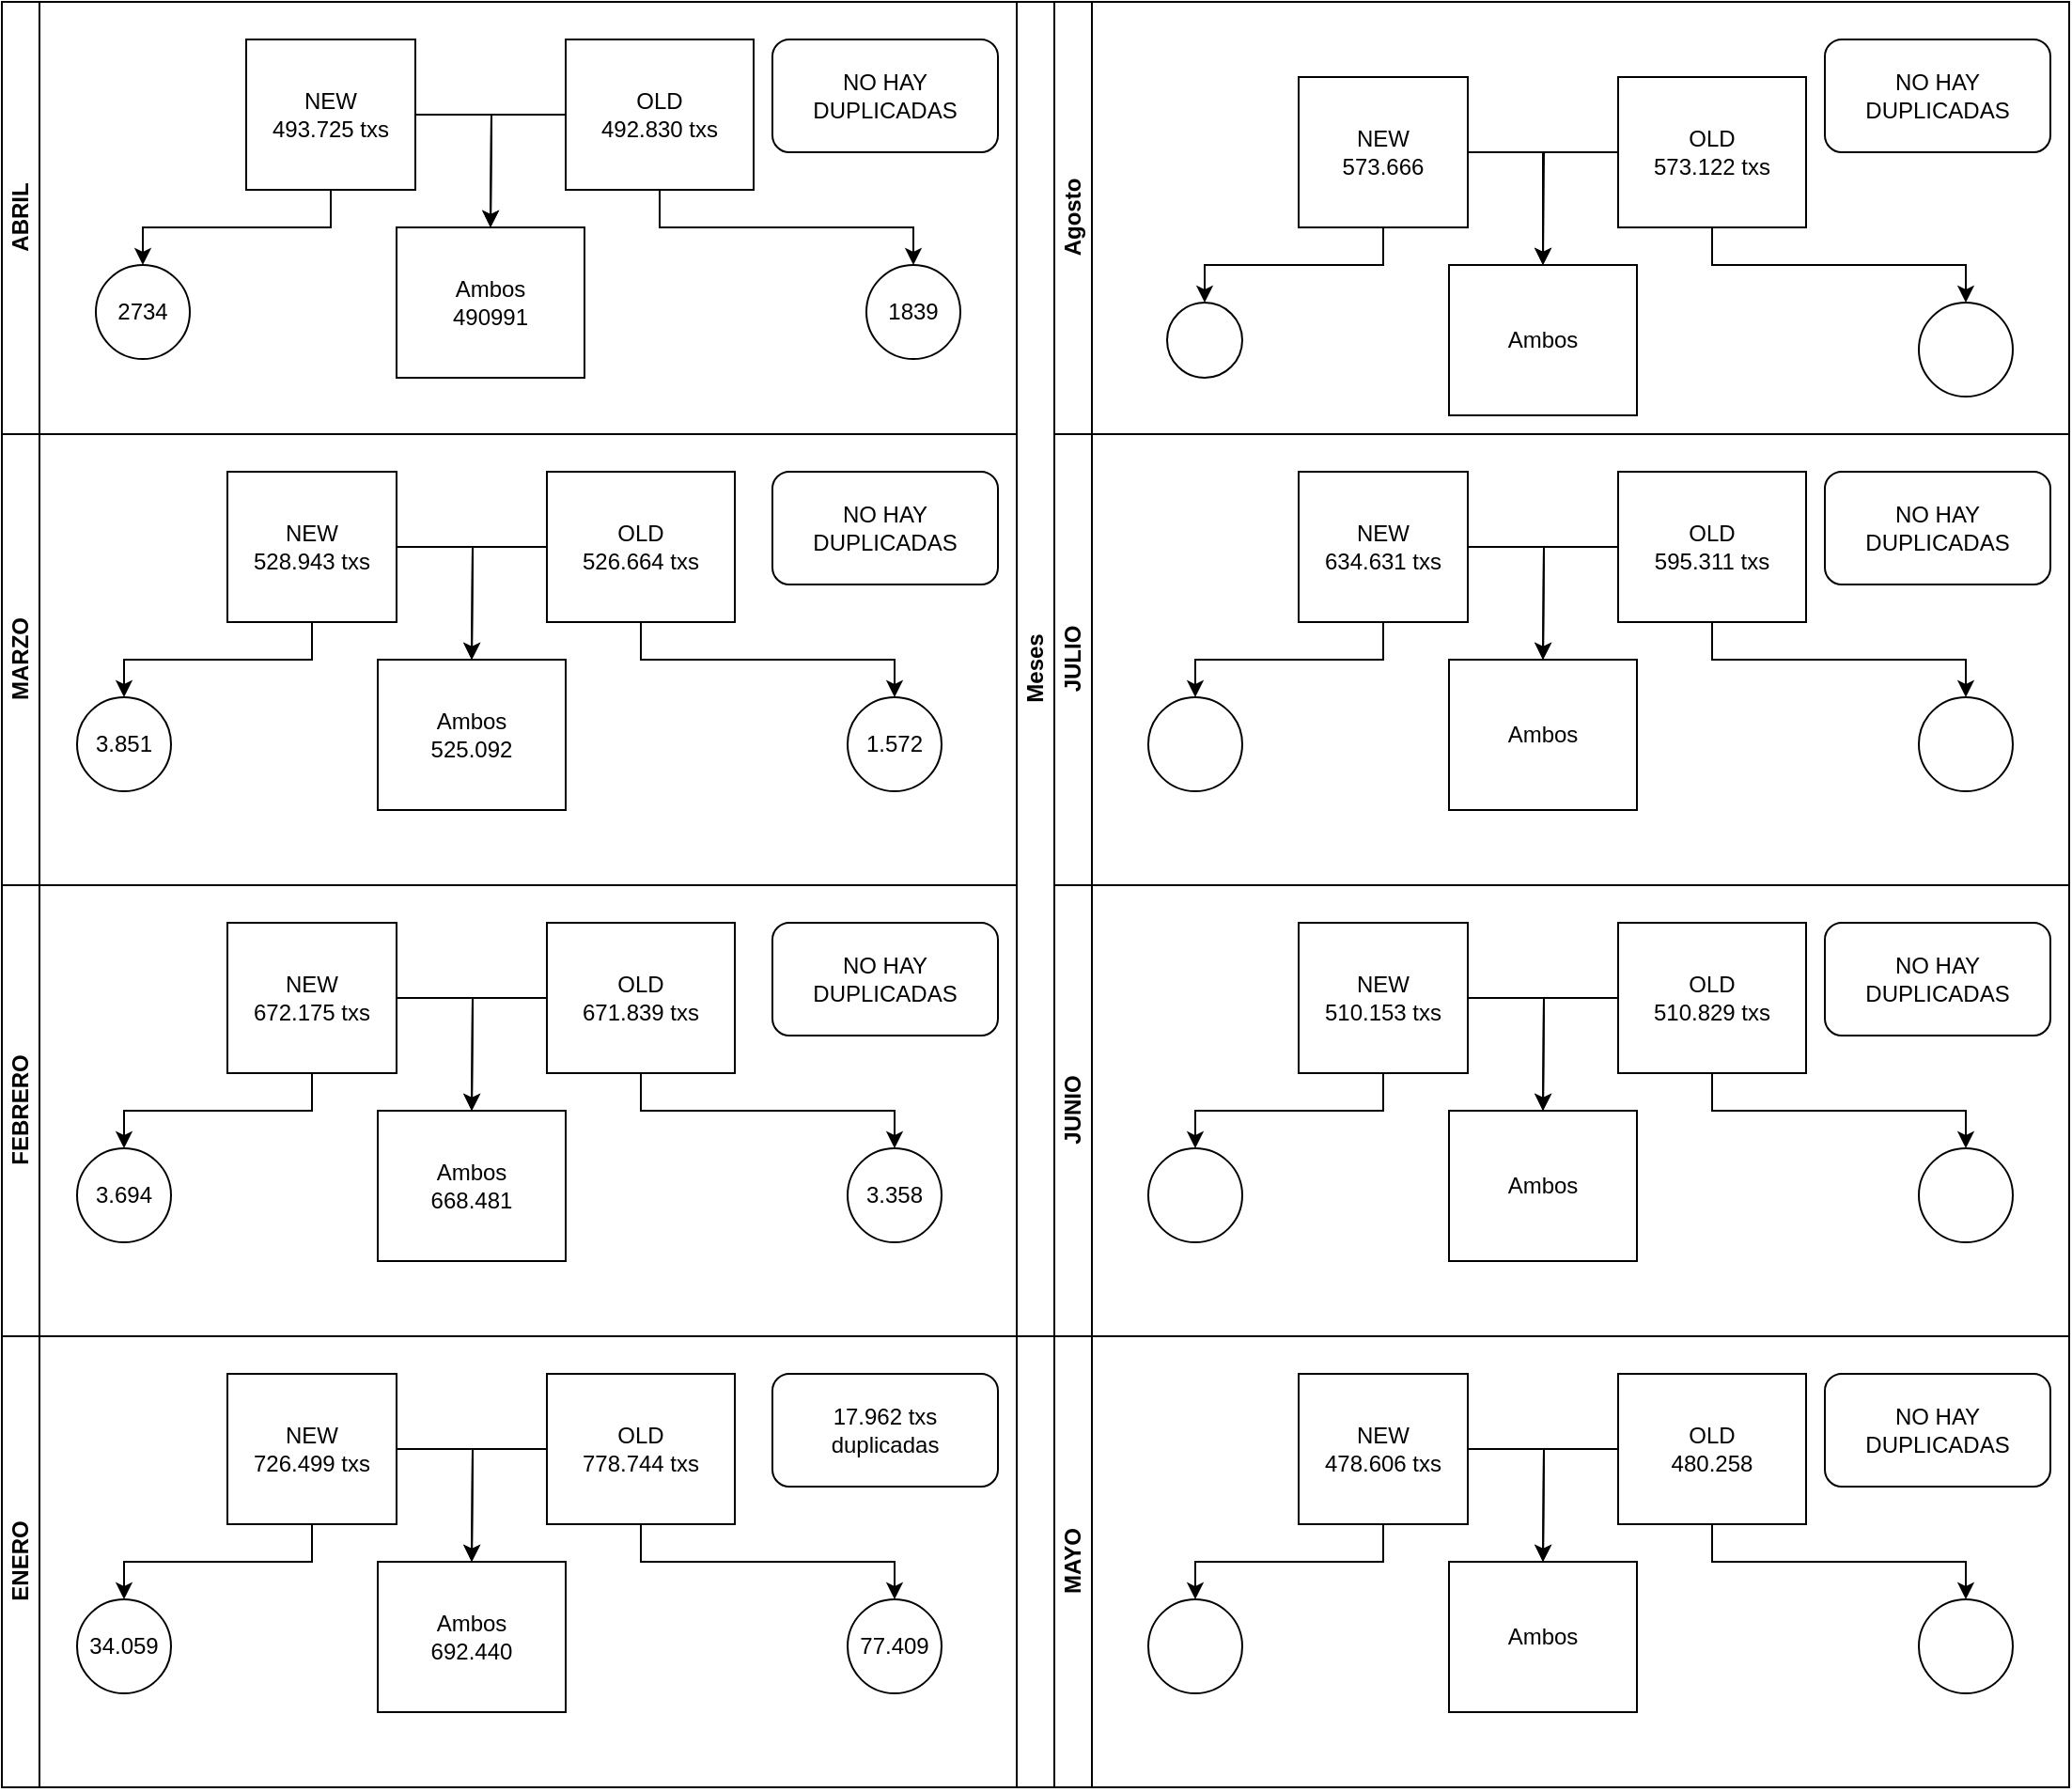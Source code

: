 <mxfile version="21.7.2" type="github">
  <diagram id="prtHgNgQTEPvFCAcTncT" name="Page-1">
    <mxGraphModel dx="1509" dy="320" grid="1" gridSize="10" guides="1" tooltips="1" connect="1" arrows="1" fold="1" page="1" pageScale="1" pageWidth="827" pageHeight="1169" math="0" shadow="0">
      <root>
        <mxCell id="0" />
        <mxCell id="1" parent="0" />
        <mxCell id="dNxyNK7c78bLwvsdeMH5-19" value="Meses" style="swimlane;html=1;childLayout=stackLayout;resizeParent=1;resizeParentMax=0;horizontal=0;startSize=20;horizontalStack=0;" parent="1" vertex="1">
          <mxGeometry x="120" y="130" width="560" height="710" as="geometry" />
        </mxCell>
        <mxCell id="dNxyNK7c78bLwvsdeMH5-20" value="Agosto" style="swimlane;html=1;startSize=20;horizontal=0;" parent="dNxyNK7c78bLwvsdeMH5-19" vertex="1">
          <mxGeometry x="20" width="540" height="230" as="geometry">
            <mxRectangle x="20" width="430" height="30" as="alternateBounds" />
          </mxGeometry>
        </mxCell>
        <mxCell id="dNxyNK7c78bLwvsdeMH5-23" value="" style="ellipse;whiteSpace=wrap;html=1;" parent="dNxyNK7c78bLwvsdeMH5-20" vertex="1">
          <mxGeometry x="60" y="160" width="40" height="40" as="geometry" />
        </mxCell>
        <mxCell id="cmb3pofcOGrc_Z4E56Mk-3" style="edgeStyle=orthogonalEdgeStyle;rounded=0;orthogonalLoop=1;jettySize=auto;html=1;exitX=0.5;exitY=1;exitDx=0;exitDy=0;entryX=0.5;entryY=0;entryDx=0;entryDy=0;" edge="1" parent="dNxyNK7c78bLwvsdeMH5-20" source="dNxyNK7c78bLwvsdeMH5-24" target="dNxyNK7c78bLwvsdeMH5-23">
          <mxGeometry relative="1" as="geometry" />
        </mxCell>
        <mxCell id="cmb3pofcOGrc_Z4E56Mk-10" style="edgeStyle=orthogonalEdgeStyle;rounded=0;orthogonalLoop=1;jettySize=auto;html=1;exitX=1;exitY=0.5;exitDx=0;exitDy=0;entryX=0.5;entryY=0;entryDx=0;entryDy=0;" edge="1" parent="dNxyNK7c78bLwvsdeMH5-20" source="dNxyNK7c78bLwvsdeMH5-24" target="cmb3pofcOGrc_Z4E56Mk-6">
          <mxGeometry relative="1" as="geometry" />
        </mxCell>
        <mxCell id="dNxyNK7c78bLwvsdeMH5-24" value="NEW&lt;br&gt;573.666" style="rounded=0;whiteSpace=wrap;html=1;fontFamily=Helvetica;fontSize=12;fontColor=#000000;align=center;" parent="dNxyNK7c78bLwvsdeMH5-20" vertex="1">
          <mxGeometry x="130" y="40" width="90" height="80" as="geometry" />
        </mxCell>
        <mxCell id="cmb3pofcOGrc_Z4E56Mk-5" style="edgeStyle=orthogonalEdgeStyle;rounded=0;orthogonalLoop=1;jettySize=auto;html=1;exitX=0.5;exitY=1;exitDx=0;exitDy=0;entryX=0.5;entryY=0;entryDx=0;entryDy=0;" edge="1" parent="dNxyNK7c78bLwvsdeMH5-20" source="dNxyNK7c78bLwvsdeMH5-30" target="dNxyNK7c78bLwvsdeMH5-32">
          <mxGeometry relative="1" as="geometry" />
        </mxCell>
        <mxCell id="cmb3pofcOGrc_Z4E56Mk-11" style="edgeStyle=orthogonalEdgeStyle;rounded=0;orthogonalLoop=1;jettySize=auto;html=1;exitX=0;exitY=0.5;exitDx=0;exitDy=0;" edge="1" parent="dNxyNK7c78bLwvsdeMH5-20" source="dNxyNK7c78bLwvsdeMH5-30">
          <mxGeometry relative="1" as="geometry">
            <mxPoint x="260" y="140" as="targetPoint" />
          </mxGeometry>
        </mxCell>
        <mxCell id="dNxyNK7c78bLwvsdeMH5-30" value="OLD&lt;br&gt;573.122&amp;nbsp;txs" style="rounded=0;whiteSpace=wrap;html=1;fontFamily=Helvetica;fontSize=12;fontColor=#000000;align=center;" parent="dNxyNK7c78bLwvsdeMH5-20" vertex="1">
          <mxGeometry x="300" y="40" width="100" height="80" as="geometry" />
        </mxCell>
        <mxCell id="dNxyNK7c78bLwvsdeMH5-32" value="" style="ellipse;whiteSpace=wrap;html=1;" parent="dNxyNK7c78bLwvsdeMH5-20" vertex="1">
          <mxGeometry x="460" y="160" width="50" height="50" as="geometry" />
        </mxCell>
        <mxCell id="cmb3pofcOGrc_Z4E56Mk-6" value="Ambos&lt;br&gt;" style="rounded=0;whiteSpace=wrap;html=1;fontFamily=Helvetica;fontSize=12;fontColor=#000000;align=center;" vertex="1" parent="dNxyNK7c78bLwvsdeMH5-20">
          <mxGeometry x="210" y="140" width="100" height="80" as="geometry" />
        </mxCell>
        <mxCell id="cmb3pofcOGrc_Z4E56Mk-22" value="NO HAY DUPLICADAS" style="rounded=1;whiteSpace=wrap;html=1;" vertex="1" parent="dNxyNK7c78bLwvsdeMH5-20">
          <mxGeometry x="410" y="20" width="120" height="60" as="geometry" />
        </mxCell>
        <mxCell id="dNxyNK7c78bLwvsdeMH5-21" value="JULIO&lt;br&gt;" style="swimlane;html=1;startSize=20;horizontal=0;" parent="dNxyNK7c78bLwvsdeMH5-19" vertex="1">
          <mxGeometry x="20" y="230" width="540" height="240" as="geometry" />
        </mxCell>
        <mxCell id="cmb3pofcOGrc_Z4E56Mk-13" value="" style="ellipse;whiteSpace=wrap;html=1;" vertex="1" parent="dNxyNK7c78bLwvsdeMH5-21">
          <mxGeometry x="50" y="140" width="50" height="50" as="geometry" />
        </mxCell>
        <mxCell id="cmb3pofcOGrc_Z4E56Mk-14" style="edgeStyle=orthogonalEdgeStyle;rounded=0;orthogonalLoop=1;jettySize=auto;html=1;exitX=0.5;exitY=1;exitDx=0;exitDy=0;entryX=0.5;entryY=0;entryDx=0;entryDy=0;" edge="1" source="cmb3pofcOGrc_Z4E56Mk-16" target="cmb3pofcOGrc_Z4E56Mk-13" parent="dNxyNK7c78bLwvsdeMH5-21">
          <mxGeometry relative="1" as="geometry" />
        </mxCell>
        <mxCell id="cmb3pofcOGrc_Z4E56Mk-15" style="edgeStyle=orthogonalEdgeStyle;rounded=0;orthogonalLoop=1;jettySize=auto;html=1;exitX=1;exitY=0.5;exitDx=0;exitDy=0;entryX=0.5;entryY=0;entryDx=0;entryDy=0;" edge="1" source="cmb3pofcOGrc_Z4E56Mk-16" parent="dNxyNK7c78bLwvsdeMH5-21">
          <mxGeometry relative="1" as="geometry">
            <mxPoint x="260" y="120" as="targetPoint" />
          </mxGeometry>
        </mxCell>
        <mxCell id="cmb3pofcOGrc_Z4E56Mk-16" value="NEW&lt;br&gt;634.631 txs" style="rounded=0;whiteSpace=wrap;html=1;fontFamily=Helvetica;fontSize=12;fontColor=#000000;align=center;" vertex="1" parent="dNxyNK7c78bLwvsdeMH5-21">
          <mxGeometry x="130" y="20" width="90" height="80" as="geometry" />
        </mxCell>
        <mxCell id="cmb3pofcOGrc_Z4E56Mk-18" style="edgeStyle=orthogonalEdgeStyle;rounded=0;orthogonalLoop=1;jettySize=auto;html=1;exitX=0;exitY=0.5;exitDx=0;exitDy=0;" edge="1" source="cmb3pofcOGrc_Z4E56Mk-19" parent="dNxyNK7c78bLwvsdeMH5-21">
          <mxGeometry relative="1" as="geometry">
            <mxPoint x="260" y="120" as="targetPoint" />
          </mxGeometry>
        </mxCell>
        <mxCell id="cmb3pofcOGrc_Z4E56Mk-19" value="OLD&lt;br&gt;595.311 txs" style="rounded=0;whiteSpace=wrap;html=1;fontFamily=Helvetica;fontSize=12;fontColor=#000000;align=center;" vertex="1" parent="dNxyNK7c78bLwvsdeMH5-21">
          <mxGeometry x="300" y="20" width="100" height="80" as="geometry" />
        </mxCell>
        <mxCell id="cmb3pofcOGrc_Z4E56Mk-20" value="" style="ellipse;whiteSpace=wrap;html=1;" vertex="1" parent="dNxyNK7c78bLwvsdeMH5-21">
          <mxGeometry x="460" y="140" width="50" height="50" as="geometry" />
        </mxCell>
        <mxCell id="cmb3pofcOGrc_Z4E56Mk-17" style="edgeStyle=orthogonalEdgeStyle;rounded=0;orthogonalLoop=1;jettySize=auto;html=1;exitX=0.5;exitY=1;exitDx=0;exitDy=0;entryX=0.5;entryY=0;entryDx=0;entryDy=0;" edge="1" source="cmb3pofcOGrc_Z4E56Mk-19" target="cmb3pofcOGrc_Z4E56Mk-20" parent="dNxyNK7c78bLwvsdeMH5-21">
          <mxGeometry relative="1" as="geometry" />
        </mxCell>
        <mxCell id="cmb3pofcOGrc_Z4E56Mk-23" value="NO HAY DUPLICADAS" style="rounded=1;whiteSpace=wrap;html=1;" vertex="1" parent="dNxyNK7c78bLwvsdeMH5-21">
          <mxGeometry x="410" y="20" width="120" height="60" as="geometry" />
        </mxCell>
        <mxCell id="cmb3pofcOGrc_Z4E56Mk-24" value="Ambos&lt;br&gt;" style="rounded=0;whiteSpace=wrap;html=1;fontFamily=Helvetica;fontSize=12;fontColor=#000000;align=center;" vertex="1" parent="dNxyNK7c78bLwvsdeMH5-21">
          <mxGeometry x="210" y="120" width="100" height="80" as="geometry" />
        </mxCell>
        <mxCell id="dNxyNK7c78bLwvsdeMH5-22" value="JUNIO" style="swimlane;html=1;startSize=20;horizontal=0;" parent="dNxyNK7c78bLwvsdeMH5-19" vertex="1">
          <mxGeometry x="20" y="470" width="540" height="240" as="geometry" />
        </mxCell>
        <mxCell id="cmb3pofcOGrc_Z4E56Mk-25" value="" style="ellipse;whiteSpace=wrap;html=1;" vertex="1" parent="dNxyNK7c78bLwvsdeMH5-22">
          <mxGeometry x="50" y="140" width="50" height="50" as="geometry" />
        </mxCell>
        <mxCell id="cmb3pofcOGrc_Z4E56Mk-26" style="edgeStyle=orthogonalEdgeStyle;rounded=0;orthogonalLoop=1;jettySize=auto;html=1;exitX=0.5;exitY=1;exitDx=0;exitDy=0;entryX=0.5;entryY=0;entryDx=0;entryDy=0;" edge="1" parent="dNxyNK7c78bLwvsdeMH5-22" source="cmb3pofcOGrc_Z4E56Mk-28" target="cmb3pofcOGrc_Z4E56Mk-25">
          <mxGeometry relative="1" as="geometry" />
        </mxCell>
        <mxCell id="cmb3pofcOGrc_Z4E56Mk-27" style="edgeStyle=orthogonalEdgeStyle;rounded=0;orthogonalLoop=1;jettySize=auto;html=1;exitX=1;exitY=0.5;exitDx=0;exitDy=0;entryX=0.5;entryY=0;entryDx=0;entryDy=0;" edge="1" parent="dNxyNK7c78bLwvsdeMH5-22" source="cmb3pofcOGrc_Z4E56Mk-28">
          <mxGeometry relative="1" as="geometry">
            <mxPoint x="260" y="120" as="targetPoint" />
          </mxGeometry>
        </mxCell>
        <mxCell id="cmb3pofcOGrc_Z4E56Mk-28" value="NEW&lt;br&gt;510.153 txs" style="rounded=0;whiteSpace=wrap;html=1;fontFamily=Helvetica;fontSize=12;fontColor=#000000;align=center;" vertex="1" parent="dNxyNK7c78bLwvsdeMH5-22">
          <mxGeometry x="130" y="20" width="90" height="80" as="geometry" />
        </mxCell>
        <mxCell id="cmb3pofcOGrc_Z4E56Mk-29" style="edgeStyle=orthogonalEdgeStyle;rounded=0;orthogonalLoop=1;jettySize=auto;html=1;exitX=0;exitY=0.5;exitDx=0;exitDy=0;" edge="1" parent="dNxyNK7c78bLwvsdeMH5-22" source="cmb3pofcOGrc_Z4E56Mk-30">
          <mxGeometry relative="1" as="geometry">
            <mxPoint x="260" y="120" as="targetPoint" />
          </mxGeometry>
        </mxCell>
        <mxCell id="cmb3pofcOGrc_Z4E56Mk-30" value="OLD&lt;br&gt;510.829 txs" style="rounded=0;whiteSpace=wrap;html=1;fontFamily=Helvetica;fontSize=12;fontColor=#000000;align=center;" vertex="1" parent="dNxyNK7c78bLwvsdeMH5-22">
          <mxGeometry x="300" y="20" width="100" height="80" as="geometry" />
        </mxCell>
        <mxCell id="cmb3pofcOGrc_Z4E56Mk-31" value="" style="ellipse;whiteSpace=wrap;html=1;" vertex="1" parent="dNxyNK7c78bLwvsdeMH5-22">
          <mxGeometry x="460" y="140" width="50" height="50" as="geometry" />
        </mxCell>
        <mxCell id="cmb3pofcOGrc_Z4E56Mk-32" style="edgeStyle=orthogonalEdgeStyle;rounded=0;orthogonalLoop=1;jettySize=auto;html=1;exitX=0.5;exitY=1;exitDx=0;exitDy=0;entryX=0.5;entryY=0;entryDx=0;entryDy=0;" edge="1" parent="dNxyNK7c78bLwvsdeMH5-22" source="cmb3pofcOGrc_Z4E56Mk-30" target="cmb3pofcOGrc_Z4E56Mk-31">
          <mxGeometry relative="1" as="geometry" />
        </mxCell>
        <mxCell id="cmb3pofcOGrc_Z4E56Mk-33" value="NO HAY DUPLICADAS" style="rounded=1;whiteSpace=wrap;html=1;" vertex="1" parent="dNxyNK7c78bLwvsdeMH5-22">
          <mxGeometry x="410" y="20" width="120" height="60" as="geometry" />
        </mxCell>
        <mxCell id="cmb3pofcOGrc_Z4E56Mk-34" value="Ambos&lt;br&gt;" style="rounded=0;whiteSpace=wrap;html=1;fontFamily=Helvetica;fontSize=12;fontColor=#000000;align=center;" vertex="1" parent="dNxyNK7c78bLwvsdeMH5-22">
          <mxGeometry x="210" y="120" width="100" height="80" as="geometry" />
        </mxCell>
        <mxCell id="cmb3pofcOGrc_Z4E56Mk-35" value="MAYO" style="swimlane;html=1;startSize=20;horizontal=0;" vertex="1" parent="1">
          <mxGeometry x="140" y="840" width="540" height="240" as="geometry" />
        </mxCell>
        <mxCell id="cmb3pofcOGrc_Z4E56Mk-36" value="" style="ellipse;whiteSpace=wrap;html=1;" vertex="1" parent="cmb3pofcOGrc_Z4E56Mk-35">
          <mxGeometry x="50" y="140" width="50" height="50" as="geometry" />
        </mxCell>
        <mxCell id="cmb3pofcOGrc_Z4E56Mk-37" style="edgeStyle=orthogonalEdgeStyle;rounded=0;orthogonalLoop=1;jettySize=auto;html=1;exitX=0.5;exitY=1;exitDx=0;exitDy=0;entryX=0.5;entryY=0;entryDx=0;entryDy=0;" edge="1" parent="cmb3pofcOGrc_Z4E56Mk-35" source="cmb3pofcOGrc_Z4E56Mk-39" target="cmb3pofcOGrc_Z4E56Mk-36">
          <mxGeometry relative="1" as="geometry" />
        </mxCell>
        <mxCell id="cmb3pofcOGrc_Z4E56Mk-38" style="edgeStyle=orthogonalEdgeStyle;rounded=0;orthogonalLoop=1;jettySize=auto;html=1;exitX=1;exitY=0.5;exitDx=0;exitDy=0;entryX=0.5;entryY=0;entryDx=0;entryDy=0;" edge="1" parent="cmb3pofcOGrc_Z4E56Mk-35" source="cmb3pofcOGrc_Z4E56Mk-39">
          <mxGeometry relative="1" as="geometry">
            <mxPoint x="260" y="120" as="targetPoint" />
          </mxGeometry>
        </mxCell>
        <mxCell id="cmb3pofcOGrc_Z4E56Mk-39" value="NEW&lt;br&gt;478.606 txs" style="rounded=0;whiteSpace=wrap;html=1;fontFamily=Helvetica;fontSize=12;fontColor=#000000;align=center;" vertex="1" parent="cmb3pofcOGrc_Z4E56Mk-35">
          <mxGeometry x="130" y="20" width="90" height="80" as="geometry" />
        </mxCell>
        <mxCell id="cmb3pofcOGrc_Z4E56Mk-40" style="edgeStyle=orthogonalEdgeStyle;rounded=0;orthogonalLoop=1;jettySize=auto;html=1;exitX=0;exitY=0.5;exitDx=0;exitDy=0;" edge="1" parent="cmb3pofcOGrc_Z4E56Mk-35" source="cmb3pofcOGrc_Z4E56Mk-41">
          <mxGeometry relative="1" as="geometry">
            <mxPoint x="260" y="120" as="targetPoint" />
          </mxGeometry>
        </mxCell>
        <mxCell id="cmb3pofcOGrc_Z4E56Mk-41" value="OLD&lt;br&gt;480.258" style="rounded=0;whiteSpace=wrap;html=1;fontFamily=Helvetica;fontSize=12;fontColor=#000000;align=center;" vertex="1" parent="cmb3pofcOGrc_Z4E56Mk-35">
          <mxGeometry x="300" y="20" width="100" height="80" as="geometry" />
        </mxCell>
        <mxCell id="cmb3pofcOGrc_Z4E56Mk-42" value="" style="ellipse;whiteSpace=wrap;html=1;" vertex="1" parent="cmb3pofcOGrc_Z4E56Mk-35">
          <mxGeometry x="460" y="140" width="50" height="50" as="geometry" />
        </mxCell>
        <mxCell id="cmb3pofcOGrc_Z4E56Mk-43" style="edgeStyle=orthogonalEdgeStyle;rounded=0;orthogonalLoop=1;jettySize=auto;html=1;exitX=0.5;exitY=1;exitDx=0;exitDy=0;entryX=0.5;entryY=0;entryDx=0;entryDy=0;" edge="1" parent="cmb3pofcOGrc_Z4E56Mk-35" source="cmb3pofcOGrc_Z4E56Mk-41" target="cmb3pofcOGrc_Z4E56Mk-42">
          <mxGeometry relative="1" as="geometry" />
        </mxCell>
        <mxCell id="cmb3pofcOGrc_Z4E56Mk-44" value="NO HAY DUPLICADAS" style="rounded=1;whiteSpace=wrap;html=1;" vertex="1" parent="cmb3pofcOGrc_Z4E56Mk-35">
          <mxGeometry x="410" y="20" width="120" height="60" as="geometry" />
        </mxCell>
        <mxCell id="cmb3pofcOGrc_Z4E56Mk-45" value="Ambos&lt;br&gt;" style="rounded=0;whiteSpace=wrap;html=1;fontFamily=Helvetica;fontSize=12;fontColor=#000000;align=center;" vertex="1" parent="cmb3pofcOGrc_Z4E56Mk-35">
          <mxGeometry x="210" y="120" width="100" height="80" as="geometry" />
        </mxCell>
        <mxCell id="cmb3pofcOGrc_Z4E56Mk-46" value="ABRIL" style="swimlane;html=1;startSize=20;horizontal=0;" vertex="1" parent="1">
          <mxGeometry x="-420" y="130" width="540" height="230" as="geometry" />
        </mxCell>
        <mxCell id="cmb3pofcOGrc_Z4E56Mk-47" value="2734" style="ellipse;whiteSpace=wrap;html=1;" vertex="1" parent="cmb3pofcOGrc_Z4E56Mk-46">
          <mxGeometry x="50" y="140" width="50" height="50" as="geometry" />
        </mxCell>
        <mxCell id="cmb3pofcOGrc_Z4E56Mk-48" style="edgeStyle=orthogonalEdgeStyle;rounded=0;orthogonalLoop=1;jettySize=auto;html=1;exitX=0.5;exitY=1;exitDx=0;exitDy=0;entryX=0.5;entryY=0;entryDx=0;entryDy=0;" edge="1" parent="cmb3pofcOGrc_Z4E56Mk-46" source="cmb3pofcOGrc_Z4E56Mk-50" target="cmb3pofcOGrc_Z4E56Mk-47">
          <mxGeometry relative="1" as="geometry" />
        </mxCell>
        <mxCell id="cmb3pofcOGrc_Z4E56Mk-49" style="edgeStyle=orthogonalEdgeStyle;rounded=0;orthogonalLoop=1;jettySize=auto;html=1;exitX=1;exitY=0.5;exitDx=0;exitDy=0;entryX=0.5;entryY=0;entryDx=0;entryDy=0;" edge="1" parent="cmb3pofcOGrc_Z4E56Mk-46" source="cmb3pofcOGrc_Z4E56Mk-50">
          <mxGeometry relative="1" as="geometry">
            <mxPoint x="260" y="120" as="targetPoint" />
          </mxGeometry>
        </mxCell>
        <mxCell id="cmb3pofcOGrc_Z4E56Mk-50" value="NEW&lt;br&gt;493.725 txs" style="rounded=0;whiteSpace=wrap;html=1;fontFamily=Helvetica;fontSize=12;fontColor=#000000;align=center;" vertex="1" parent="cmb3pofcOGrc_Z4E56Mk-46">
          <mxGeometry x="130" y="20" width="90" height="80" as="geometry" />
        </mxCell>
        <mxCell id="cmb3pofcOGrc_Z4E56Mk-51" style="edgeStyle=orthogonalEdgeStyle;rounded=0;orthogonalLoop=1;jettySize=auto;html=1;exitX=0;exitY=0.5;exitDx=0;exitDy=0;" edge="1" parent="cmb3pofcOGrc_Z4E56Mk-46" source="cmb3pofcOGrc_Z4E56Mk-52">
          <mxGeometry relative="1" as="geometry">
            <mxPoint x="260" y="120" as="targetPoint" />
          </mxGeometry>
        </mxCell>
        <mxCell id="cmb3pofcOGrc_Z4E56Mk-52" value="OLD&lt;br&gt;492.830 txs" style="rounded=0;whiteSpace=wrap;html=1;fontFamily=Helvetica;fontSize=12;fontColor=#000000;align=center;" vertex="1" parent="cmb3pofcOGrc_Z4E56Mk-46">
          <mxGeometry x="300" y="20" width="100" height="80" as="geometry" />
        </mxCell>
        <mxCell id="cmb3pofcOGrc_Z4E56Mk-53" value="1839" style="ellipse;whiteSpace=wrap;html=1;" vertex="1" parent="cmb3pofcOGrc_Z4E56Mk-46">
          <mxGeometry x="460" y="140" width="50" height="50" as="geometry" />
        </mxCell>
        <mxCell id="cmb3pofcOGrc_Z4E56Mk-54" style="edgeStyle=orthogonalEdgeStyle;rounded=0;orthogonalLoop=1;jettySize=auto;html=1;exitX=0.5;exitY=1;exitDx=0;exitDy=0;entryX=0.5;entryY=0;entryDx=0;entryDy=0;" edge="1" parent="cmb3pofcOGrc_Z4E56Mk-46" source="cmb3pofcOGrc_Z4E56Mk-52" target="cmb3pofcOGrc_Z4E56Mk-53">
          <mxGeometry relative="1" as="geometry" />
        </mxCell>
        <mxCell id="cmb3pofcOGrc_Z4E56Mk-55" value="NO HAY DUPLICADAS" style="rounded=1;whiteSpace=wrap;html=1;" vertex="1" parent="cmb3pofcOGrc_Z4E56Mk-46">
          <mxGeometry x="410" y="20" width="120" height="60" as="geometry" />
        </mxCell>
        <mxCell id="cmb3pofcOGrc_Z4E56Mk-56" value="Ambos&lt;br&gt;490991" style="rounded=0;whiteSpace=wrap;html=1;fontFamily=Helvetica;fontSize=12;fontColor=#000000;align=center;" vertex="1" parent="cmb3pofcOGrc_Z4E56Mk-46">
          <mxGeometry x="210" y="120" width="100" height="80" as="geometry" />
        </mxCell>
        <mxCell id="cmb3pofcOGrc_Z4E56Mk-57" value="MARZO" style="swimlane;html=1;startSize=20;horizontal=0;" vertex="1" parent="1">
          <mxGeometry x="-420" y="360" width="540" height="240" as="geometry">
            <mxRectangle x="-420" y="120" width="40" height="70" as="alternateBounds" />
          </mxGeometry>
        </mxCell>
        <mxCell id="cmb3pofcOGrc_Z4E56Mk-58" value="3.851" style="ellipse;whiteSpace=wrap;html=1;" vertex="1" parent="cmb3pofcOGrc_Z4E56Mk-57">
          <mxGeometry x="40" y="140" width="50" height="50" as="geometry" />
        </mxCell>
        <mxCell id="cmb3pofcOGrc_Z4E56Mk-59" style="edgeStyle=orthogonalEdgeStyle;rounded=0;orthogonalLoop=1;jettySize=auto;html=1;exitX=0.5;exitY=1;exitDx=0;exitDy=0;entryX=0.5;entryY=0;entryDx=0;entryDy=0;" edge="1" parent="cmb3pofcOGrc_Z4E56Mk-57" source="cmb3pofcOGrc_Z4E56Mk-61" target="cmb3pofcOGrc_Z4E56Mk-58">
          <mxGeometry relative="1" as="geometry" />
        </mxCell>
        <mxCell id="cmb3pofcOGrc_Z4E56Mk-60" style="edgeStyle=orthogonalEdgeStyle;rounded=0;orthogonalLoop=1;jettySize=auto;html=1;exitX=1;exitY=0.5;exitDx=0;exitDy=0;entryX=0.5;entryY=0;entryDx=0;entryDy=0;" edge="1" parent="cmb3pofcOGrc_Z4E56Mk-57" source="cmb3pofcOGrc_Z4E56Mk-61">
          <mxGeometry relative="1" as="geometry">
            <mxPoint x="250" y="120" as="targetPoint" />
          </mxGeometry>
        </mxCell>
        <mxCell id="cmb3pofcOGrc_Z4E56Mk-61" value="NEW&lt;br&gt;528.943 txs" style="rounded=0;whiteSpace=wrap;html=1;fontFamily=Helvetica;fontSize=12;fontColor=#000000;align=center;" vertex="1" parent="cmb3pofcOGrc_Z4E56Mk-57">
          <mxGeometry x="120" y="20" width="90" height="80" as="geometry" />
        </mxCell>
        <mxCell id="cmb3pofcOGrc_Z4E56Mk-62" style="edgeStyle=orthogonalEdgeStyle;rounded=0;orthogonalLoop=1;jettySize=auto;html=1;exitX=0;exitY=0.5;exitDx=0;exitDy=0;" edge="1" parent="cmb3pofcOGrc_Z4E56Mk-57" source="cmb3pofcOGrc_Z4E56Mk-63">
          <mxGeometry relative="1" as="geometry">
            <mxPoint x="250" y="120" as="targetPoint" />
          </mxGeometry>
        </mxCell>
        <mxCell id="cmb3pofcOGrc_Z4E56Mk-63" value="OLD&lt;br&gt;526.664 txs" style="rounded=0;whiteSpace=wrap;html=1;fontFamily=Helvetica;fontSize=12;fontColor=#000000;align=center;" vertex="1" parent="cmb3pofcOGrc_Z4E56Mk-57">
          <mxGeometry x="290" y="20" width="100" height="80" as="geometry" />
        </mxCell>
        <mxCell id="cmb3pofcOGrc_Z4E56Mk-64" value="1.572" style="ellipse;whiteSpace=wrap;html=1;" vertex="1" parent="cmb3pofcOGrc_Z4E56Mk-57">
          <mxGeometry x="450" y="140" width="50" height="50" as="geometry" />
        </mxCell>
        <mxCell id="cmb3pofcOGrc_Z4E56Mk-65" style="edgeStyle=orthogonalEdgeStyle;rounded=0;orthogonalLoop=1;jettySize=auto;html=1;exitX=0.5;exitY=1;exitDx=0;exitDy=0;entryX=0.5;entryY=0;entryDx=0;entryDy=0;" edge="1" parent="cmb3pofcOGrc_Z4E56Mk-57" source="cmb3pofcOGrc_Z4E56Mk-63" target="cmb3pofcOGrc_Z4E56Mk-64">
          <mxGeometry relative="1" as="geometry" />
        </mxCell>
        <mxCell id="cmb3pofcOGrc_Z4E56Mk-66" value="NO HAY DUPLICADAS" style="rounded=1;whiteSpace=wrap;html=1;" vertex="1" parent="cmb3pofcOGrc_Z4E56Mk-57">
          <mxGeometry x="410" y="20" width="120" height="60" as="geometry" />
        </mxCell>
        <mxCell id="cmb3pofcOGrc_Z4E56Mk-67" value="Ambos&lt;br&gt;525.092" style="rounded=0;whiteSpace=wrap;html=1;fontFamily=Helvetica;fontSize=12;fontColor=#000000;align=center;" vertex="1" parent="cmb3pofcOGrc_Z4E56Mk-57">
          <mxGeometry x="200" y="120" width="100" height="80" as="geometry" />
        </mxCell>
        <mxCell id="cmb3pofcOGrc_Z4E56Mk-68" value="FEBRERO" style="swimlane;html=1;startSize=20;horizontal=0;" vertex="1" parent="1">
          <mxGeometry x="-420" y="600" width="540" height="240" as="geometry">
            <mxRectangle x="-420" y="120" width="40" height="70" as="alternateBounds" />
          </mxGeometry>
        </mxCell>
        <mxCell id="cmb3pofcOGrc_Z4E56Mk-69" value="3.694" style="ellipse;whiteSpace=wrap;html=1;" vertex="1" parent="cmb3pofcOGrc_Z4E56Mk-68">
          <mxGeometry x="40" y="140" width="50" height="50" as="geometry" />
        </mxCell>
        <mxCell id="cmb3pofcOGrc_Z4E56Mk-70" style="edgeStyle=orthogonalEdgeStyle;rounded=0;orthogonalLoop=1;jettySize=auto;html=1;exitX=0.5;exitY=1;exitDx=0;exitDy=0;entryX=0.5;entryY=0;entryDx=0;entryDy=0;" edge="1" parent="cmb3pofcOGrc_Z4E56Mk-68" source="cmb3pofcOGrc_Z4E56Mk-72" target="cmb3pofcOGrc_Z4E56Mk-69">
          <mxGeometry relative="1" as="geometry" />
        </mxCell>
        <mxCell id="cmb3pofcOGrc_Z4E56Mk-71" style="edgeStyle=orthogonalEdgeStyle;rounded=0;orthogonalLoop=1;jettySize=auto;html=1;exitX=1;exitY=0.5;exitDx=0;exitDy=0;entryX=0.5;entryY=0;entryDx=0;entryDy=0;" edge="1" parent="cmb3pofcOGrc_Z4E56Mk-68" source="cmb3pofcOGrc_Z4E56Mk-72">
          <mxGeometry relative="1" as="geometry">
            <mxPoint x="250" y="120" as="targetPoint" />
          </mxGeometry>
        </mxCell>
        <mxCell id="cmb3pofcOGrc_Z4E56Mk-72" value="NEW&lt;br&gt;672.175 txs" style="rounded=0;whiteSpace=wrap;html=1;fontFamily=Helvetica;fontSize=12;fontColor=#000000;align=center;" vertex="1" parent="cmb3pofcOGrc_Z4E56Mk-68">
          <mxGeometry x="120" y="20" width="90" height="80" as="geometry" />
        </mxCell>
        <mxCell id="cmb3pofcOGrc_Z4E56Mk-73" style="edgeStyle=orthogonalEdgeStyle;rounded=0;orthogonalLoop=1;jettySize=auto;html=1;exitX=0;exitY=0.5;exitDx=0;exitDy=0;" edge="1" parent="cmb3pofcOGrc_Z4E56Mk-68" source="cmb3pofcOGrc_Z4E56Mk-74">
          <mxGeometry relative="1" as="geometry">
            <mxPoint x="250" y="120" as="targetPoint" />
          </mxGeometry>
        </mxCell>
        <mxCell id="cmb3pofcOGrc_Z4E56Mk-74" value="OLD&lt;br&gt;671.839&amp;nbsp;txs" style="rounded=0;whiteSpace=wrap;html=1;fontFamily=Helvetica;fontSize=12;fontColor=#000000;align=center;" vertex="1" parent="cmb3pofcOGrc_Z4E56Mk-68">
          <mxGeometry x="290" y="20" width="100" height="80" as="geometry" />
        </mxCell>
        <mxCell id="cmb3pofcOGrc_Z4E56Mk-75" value="3.358" style="ellipse;whiteSpace=wrap;html=1;" vertex="1" parent="cmb3pofcOGrc_Z4E56Mk-68">
          <mxGeometry x="450" y="140" width="50" height="50" as="geometry" />
        </mxCell>
        <mxCell id="cmb3pofcOGrc_Z4E56Mk-76" style="edgeStyle=orthogonalEdgeStyle;rounded=0;orthogonalLoop=1;jettySize=auto;html=1;exitX=0.5;exitY=1;exitDx=0;exitDy=0;entryX=0.5;entryY=0;entryDx=0;entryDy=0;" edge="1" parent="cmb3pofcOGrc_Z4E56Mk-68" source="cmb3pofcOGrc_Z4E56Mk-74" target="cmb3pofcOGrc_Z4E56Mk-75">
          <mxGeometry relative="1" as="geometry" />
        </mxCell>
        <mxCell id="cmb3pofcOGrc_Z4E56Mk-77" value="NO HAY DUPLICADAS" style="rounded=1;whiteSpace=wrap;html=1;" vertex="1" parent="cmb3pofcOGrc_Z4E56Mk-68">
          <mxGeometry x="410" y="20" width="120" height="60" as="geometry" />
        </mxCell>
        <mxCell id="cmb3pofcOGrc_Z4E56Mk-78" value="Ambos&lt;br&gt;668.481" style="rounded=0;whiteSpace=wrap;html=1;fontFamily=Helvetica;fontSize=12;fontColor=#000000;align=center;" vertex="1" parent="cmb3pofcOGrc_Z4E56Mk-68">
          <mxGeometry x="200" y="120" width="100" height="80" as="geometry" />
        </mxCell>
        <mxCell id="cmb3pofcOGrc_Z4E56Mk-79" value="ENERO" style="swimlane;html=1;startSize=20;horizontal=0;" vertex="1" parent="1">
          <mxGeometry x="-420" y="840" width="540" height="240" as="geometry">
            <mxRectangle x="-420" y="120" width="40" height="70" as="alternateBounds" />
          </mxGeometry>
        </mxCell>
        <mxCell id="cmb3pofcOGrc_Z4E56Mk-80" value="34.059" style="ellipse;whiteSpace=wrap;html=1;" vertex="1" parent="cmb3pofcOGrc_Z4E56Mk-79">
          <mxGeometry x="40" y="140" width="50" height="50" as="geometry" />
        </mxCell>
        <mxCell id="cmb3pofcOGrc_Z4E56Mk-81" style="edgeStyle=orthogonalEdgeStyle;rounded=0;orthogonalLoop=1;jettySize=auto;html=1;exitX=0.5;exitY=1;exitDx=0;exitDy=0;entryX=0.5;entryY=0;entryDx=0;entryDy=0;" edge="1" parent="cmb3pofcOGrc_Z4E56Mk-79" source="cmb3pofcOGrc_Z4E56Mk-83" target="cmb3pofcOGrc_Z4E56Mk-80">
          <mxGeometry relative="1" as="geometry" />
        </mxCell>
        <mxCell id="cmb3pofcOGrc_Z4E56Mk-82" style="edgeStyle=orthogonalEdgeStyle;rounded=0;orthogonalLoop=1;jettySize=auto;html=1;exitX=1;exitY=0.5;exitDx=0;exitDy=0;entryX=0.5;entryY=0;entryDx=0;entryDy=0;" edge="1" parent="cmb3pofcOGrc_Z4E56Mk-79" source="cmb3pofcOGrc_Z4E56Mk-83">
          <mxGeometry relative="1" as="geometry">
            <mxPoint x="250" y="120" as="targetPoint" />
          </mxGeometry>
        </mxCell>
        <mxCell id="cmb3pofcOGrc_Z4E56Mk-83" value="NEW&lt;br&gt;726.499 txs" style="rounded=0;whiteSpace=wrap;html=1;fontFamily=Helvetica;fontSize=12;fontColor=#000000;align=center;" vertex="1" parent="cmb3pofcOGrc_Z4E56Mk-79">
          <mxGeometry x="120" y="20" width="90" height="80" as="geometry" />
        </mxCell>
        <mxCell id="cmb3pofcOGrc_Z4E56Mk-84" style="edgeStyle=orthogonalEdgeStyle;rounded=0;orthogonalLoop=1;jettySize=auto;html=1;exitX=0;exitY=0.5;exitDx=0;exitDy=0;" edge="1" parent="cmb3pofcOGrc_Z4E56Mk-79" source="cmb3pofcOGrc_Z4E56Mk-85">
          <mxGeometry relative="1" as="geometry">
            <mxPoint x="250" y="120" as="targetPoint" />
          </mxGeometry>
        </mxCell>
        <mxCell id="cmb3pofcOGrc_Z4E56Mk-85" value="OLD&lt;br&gt;778.744&amp;nbsp;txs" style="rounded=0;whiteSpace=wrap;html=1;fontFamily=Helvetica;fontSize=12;fontColor=#000000;align=center;" vertex="1" parent="cmb3pofcOGrc_Z4E56Mk-79">
          <mxGeometry x="290" y="20" width="100" height="80" as="geometry" />
        </mxCell>
        <mxCell id="cmb3pofcOGrc_Z4E56Mk-86" value="77.409" style="ellipse;whiteSpace=wrap;html=1;" vertex="1" parent="cmb3pofcOGrc_Z4E56Mk-79">
          <mxGeometry x="450" y="140" width="50" height="50" as="geometry" />
        </mxCell>
        <mxCell id="cmb3pofcOGrc_Z4E56Mk-87" style="edgeStyle=orthogonalEdgeStyle;rounded=0;orthogonalLoop=1;jettySize=auto;html=1;exitX=0.5;exitY=1;exitDx=0;exitDy=0;entryX=0.5;entryY=0;entryDx=0;entryDy=0;" edge="1" parent="cmb3pofcOGrc_Z4E56Mk-79" source="cmb3pofcOGrc_Z4E56Mk-85" target="cmb3pofcOGrc_Z4E56Mk-86">
          <mxGeometry relative="1" as="geometry" />
        </mxCell>
        <mxCell id="cmb3pofcOGrc_Z4E56Mk-88" value="17.962 txs &lt;br&gt;duplicadas" style="rounded=1;whiteSpace=wrap;html=1;" vertex="1" parent="cmb3pofcOGrc_Z4E56Mk-79">
          <mxGeometry x="410" y="20" width="120" height="60" as="geometry" />
        </mxCell>
        <mxCell id="cmb3pofcOGrc_Z4E56Mk-89" value="Ambos&lt;br&gt;692.440" style="rounded=0;whiteSpace=wrap;html=1;fontFamily=Helvetica;fontSize=12;fontColor=#000000;align=center;" vertex="1" parent="cmb3pofcOGrc_Z4E56Mk-79">
          <mxGeometry x="200" y="120" width="100" height="80" as="geometry" />
        </mxCell>
        <mxCell id="cmb3pofcOGrc_Z4E56Mk-92" value="" style="endArrow=none;html=1;rounded=0;exitX=0;exitY=1;exitDx=0;exitDy=0;entryX=1;entryY=1;entryDx=0;entryDy=0;" edge="1" parent="1" source="cmb3pofcOGrc_Z4E56Mk-35" target="cmb3pofcOGrc_Z4E56Mk-79">
          <mxGeometry width="50" height="50" relative="1" as="geometry">
            <mxPoint x="-10" y="920" as="sourcePoint" />
            <mxPoint x="40" y="870" as="targetPoint" />
          </mxGeometry>
        </mxCell>
      </root>
    </mxGraphModel>
  </diagram>
</mxfile>

